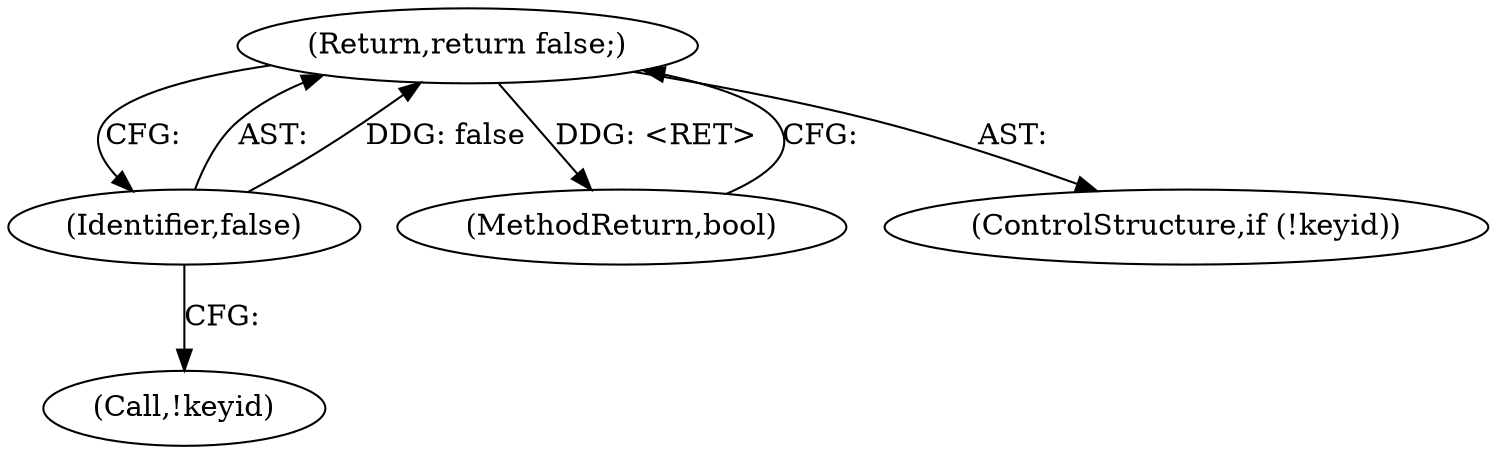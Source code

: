 digraph "1_linux_a6e544b0a88b53114bfa5a57e21b7be7a8dfc9d0@del" {
"1000643" [label="(Return,return false;)"];
"1000644" [label="(Identifier,false)"];
"1000812" [label="(MethodReturn,bool)"];
"1000640" [label="(ControlStructure,if (!keyid))"];
"1000643" [label="(Return,return false;)"];
"1000644" [label="(Identifier,false)"];
"1000641" [label="(Call,!keyid)"];
"1000643" -> "1000640"  [label="AST: "];
"1000643" -> "1000644"  [label="CFG: "];
"1000644" -> "1000643"  [label="AST: "];
"1000812" -> "1000643"  [label="CFG: "];
"1000643" -> "1000812"  [label="DDG: <RET>"];
"1000644" -> "1000643"  [label="DDG: false"];
"1000644" -> "1000641"  [label="CFG: "];
}
